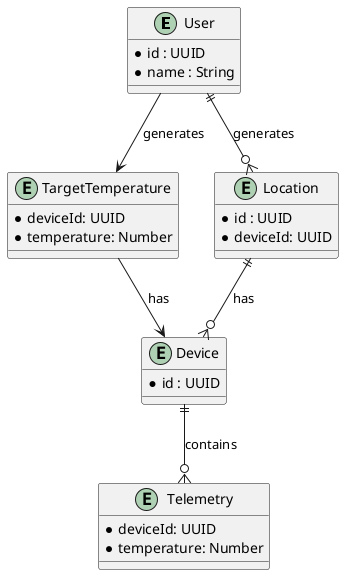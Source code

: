 @startuml
entity User {
  * id : UUID
  * name : String
}

entity Device {
  * id : UUID
}

entity TargetTemperature {
    * deviceId: UUID
    * temperature: Number
}

entity Telemetry {
    * deviceId: UUID
    * temperature: Number
}
entity Location {
  * id : UUID
  * deviceId: UUID
}

User ||--o{ Location : generates
Location  ||--o{ Device: has
User --> TargetTemperature: generates
TargetTemperature --> Device: has
Device ||--o{ Telemetry: contains
@enduml